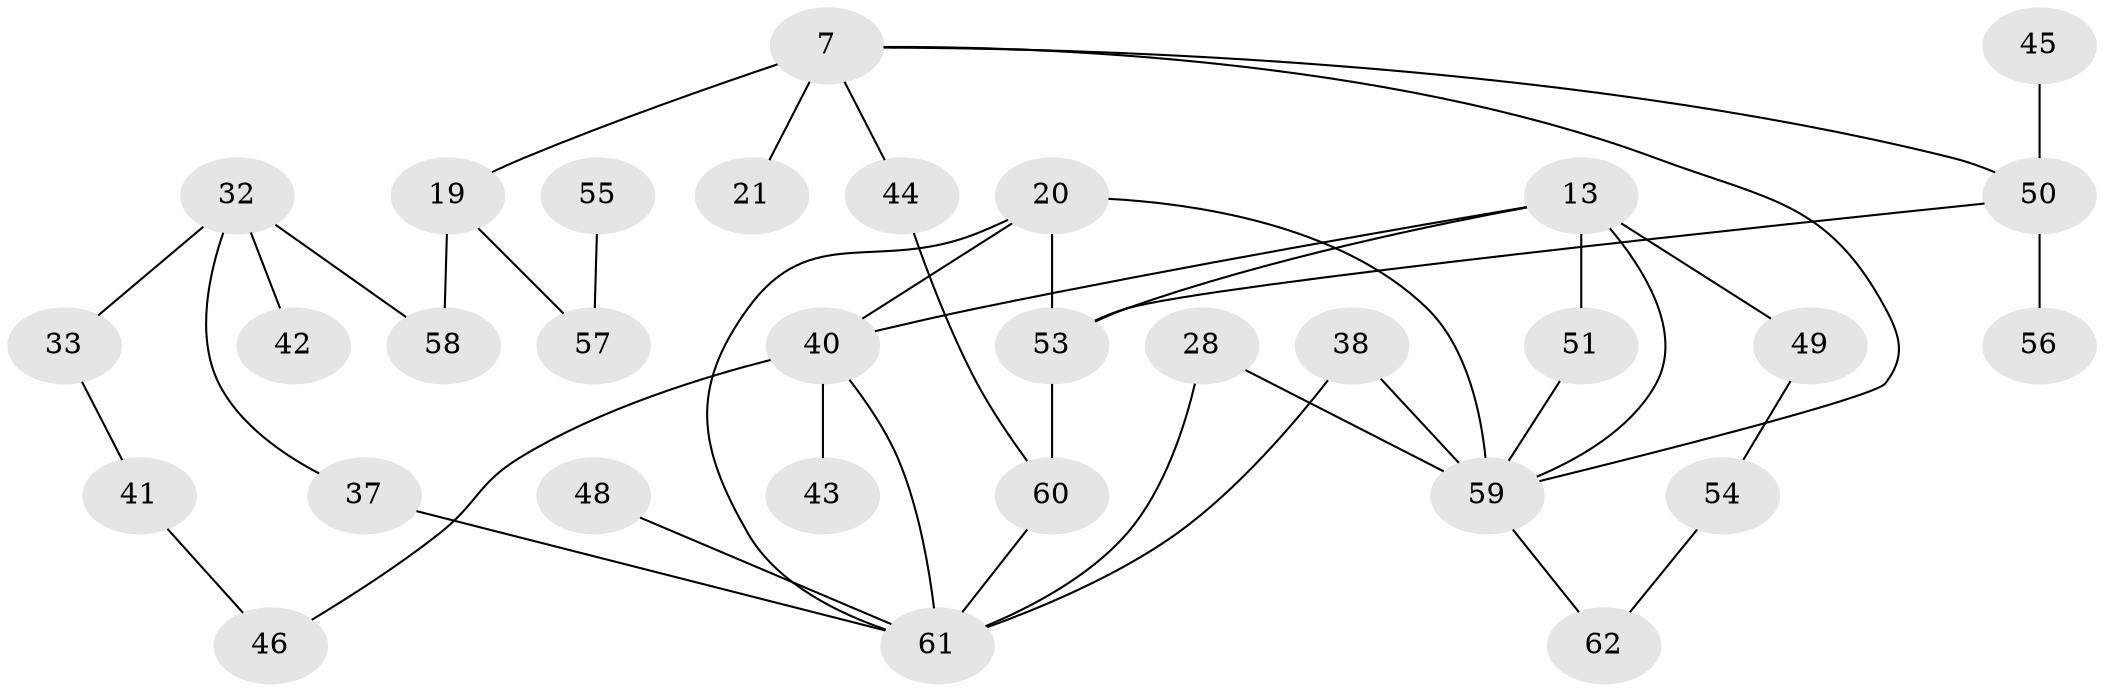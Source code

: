 // original degree distribution, {5: 0.03225806451612903, 3: 0.1935483870967742, 4: 0.20967741935483872, 2: 0.3387096774193548, 6: 0.03225806451612903, 1: 0.1935483870967742}
// Generated by graph-tools (version 1.1) at 2025/41/03/09/25 04:41:46]
// undirected, 31 vertices, 42 edges
graph export_dot {
graph [start="1"]
  node [color=gray90,style=filled];
  7 [super="+6"];
  13;
  19 [super="+11"];
  20 [super="+1"];
  21 [super="+8"];
  28;
  32 [super="+29"];
  33;
  37 [super="+31"];
  38 [super="+35"];
  40 [super="+3+16"];
  41;
  42;
  43;
  44 [super="+14+30"];
  45;
  46;
  48;
  49;
  50 [super="+39+24+25"];
  51 [super="+34"];
  53;
  54;
  55;
  56;
  57 [super="+47"];
  58 [super="+27"];
  59 [super="+10+52"];
  60 [super="+17"];
  61 [super="+12+4+36"];
  62;
  7 -- 19 [weight=2];
  7 -- 50;
  7 -- 21;
  7 -- 59;
  7 -- 44;
  13 -- 49;
  13 -- 51 [weight=2];
  13 -- 59;
  13 -- 53;
  13 -- 40;
  19 -- 58 [weight=2];
  19 -- 57;
  20 -- 53;
  20 -- 59 [weight=2];
  20 -- 40 [weight=2];
  20 -- 61;
  28 -- 59;
  28 -- 61 [weight=2];
  32 -- 33;
  32 -- 42;
  32 -- 58;
  32 -- 37;
  33 -- 41;
  37 -- 61 [weight=2];
  38 -- 59;
  38 -- 61;
  40 -- 46;
  40 -- 43;
  40 -- 61 [weight=2];
  41 -- 46;
  44 -- 60;
  45 -- 50;
  48 -- 61;
  49 -- 54;
  50 -- 56;
  50 -- 53;
  51 -- 59;
  53 -- 60;
  54 -- 62;
  55 -- 57;
  59 -- 62;
  60 -- 61 [weight=2];
}
